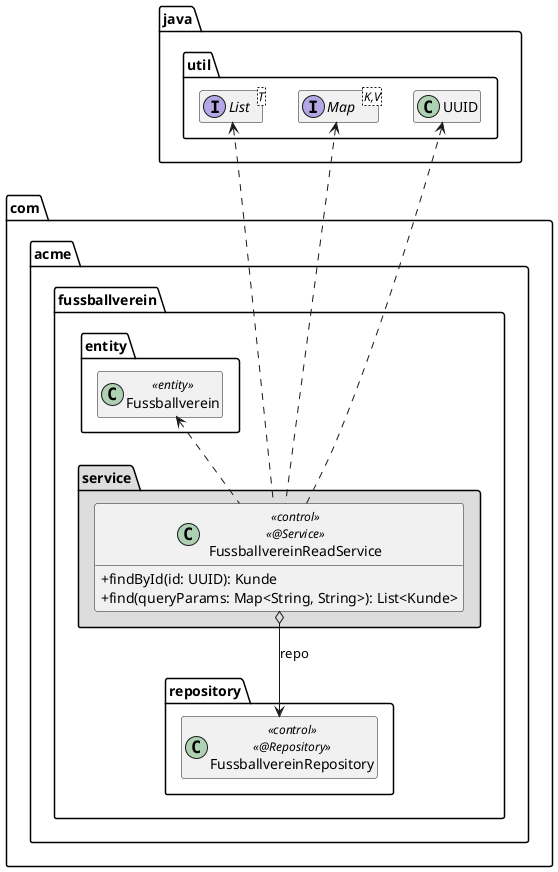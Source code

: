 ' Copyright (C) 2019 - present Juergen Zimmermann, Hochschule Karlsruhe
'
' This program is free software: you can redistribute it and/or modify
' it under the terms of the GNU General Public License as published by
' the Free Software Foundation, either version 3 of the License, or
' (at your option) any later version.
'
' This program is distributed in the hope that it will be useful,
' but WITHOUT ANY WARRANTY; without even the implied warranty of
' MERCHANTABILITY or FITNESS FOR A PARTICULAR PURPOSE.  See the
' GNU General Public License for more details.
'
' You should have received a copy of the GNU General Public License
' along with this program.  If not, see <https://www.gnu.org/licenses/>.
@startuml FussballvereinReadService

skinparam classAttributeIconSize 0

package java.util {
    interface List<T>
    interface Map<K,V>
    class UUID
}

package com.acme.fussballverein {
    package entity {
        class Fussballverein << entity >>

        Fussballverein .up[hidden].> List
    }

    package repository {
        class FussballvereinRepository << control >> << @Repository >>
    }

    package service #DDDDDD {
        class FussballvereinReadService << control >> << @Service >> {
            + findById(id: UUID): Kunde
            + find(queryParams: Map<String, String>): List<Kunde>
        }

        FussballvereinReadService o--> FussballvereinRepository : repo
        FussballvereinReadService .up.> Fussballverein
        FussballvereinReadService .up.> UUID
        FussballvereinReadService .up> List
        FussballvereinReadService .up.> Map
    }
}

hide empty members


@enduml
